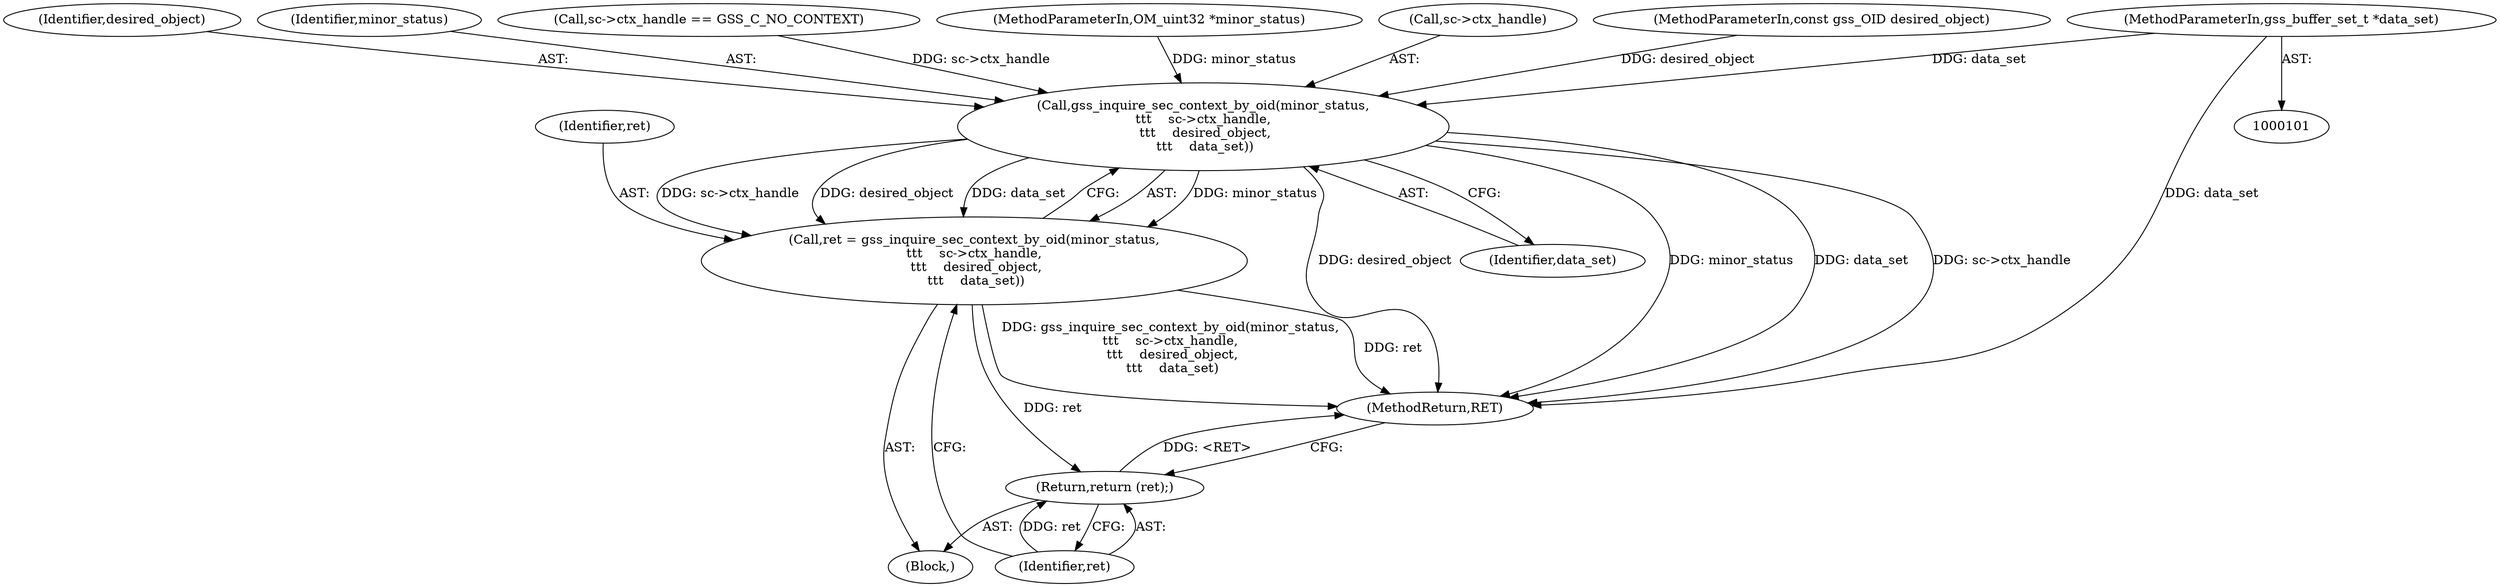 digraph "0_krb5_b51b33f2bc5d1497ddf5bd107f791c101695000d_14@pointer" {
"1000105" [label="(MethodParameterIn,gss_buffer_set_t *data_set)"];
"1000124" [label="(Call,gss_inquire_sec_context_by_oid(minor_status,\n\t\t\t    sc->ctx_handle,\n \t\t\t    desired_object,\n \t\t\t    data_set))"];
"1000122" [label="(Call,ret = gss_inquire_sec_context_by_oid(minor_status,\n\t\t\t    sc->ctx_handle,\n \t\t\t    desired_object,\n \t\t\t    data_set))"];
"1000131" [label="(Return,return (ret);)"];
"1000124" [label="(Call,gss_inquire_sec_context_by_oid(minor_status,\n\t\t\t    sc->ctx_handle,\n \t\t\t    desired_object,\n \t\t\t    data_set))"];
"1000115" [label="(Call,sc->ctx_handle == GSS_C_NO_CONTEXT)"];
"1000131" [label="(Return,return (ret);)"];
"1000102" [label="(MethodParameterIn,OM_uint32 *minor_status)"];
"1000106" [label="(Block,)"];
"1000132" [label="(Identifier,ret)"];
"1000126" [label="(Call,sc->ctx_handle)"];
"1000104" [label="(MethodParameterIn,const gss_OID desired_object)"];
"1000105" [label="(MethodParameterIn,gss_buffer_set_t *data_set)"];
"1000129" [label="(Identifier,desired_object)"];
"1000125" [label="(Identifier,minor_status)"];
"1000123" [label="(Identifier,ret)"];
"1000133" [label="(MethodReturn,RET)"];
"1000122" [label="(Call,ret = gss_inquire_sec_context_by_oid(minor_status,\n\t\t\t    sc->ctx_handle,\n \t\t\t    desired_object,\n \t\t\t    data_set))"];
"1000130" [label="(Identifier,data_set)"];
"1000105" -> "1000101"  [label="AST: "];
"1000105" -> "1000133"  [label="DDG: data_set"];
"1000105" -> "1000124"  [label="DDG: data_set"];
"1000124" -> "1000122"  [label="AST: "];
"1000124" -> "1000130"  [label="CFG: "];
"1000125" -> "1000124"  [label="AST: "];
"1000126" -> "1000124"  [label="AST: "];
"1000129" -> "1000124"  [label="AST: "];
"1000130" -> "1000124"  [label="AST: "];
"1000122" -> "1000124"  [label="CFG: "];
"1000124" -> "1000133"  [label="DDG: minor_status"];
"1000124" -> "1000133"  [label="DDG: data_set"];
"1000124" -> "1000133"  [label="DDG: sc->ctx_handle"];
"1000124" -> "1000133"  [label="DDG: desired_object"];
"1000124" -> "1000122"  [label="DDG: minor_status"];
"1000124" -> "1000122"  [label="DDG: sc->ctx_handle"];
"1000124" -> "1000122"  [label="DDG: desired_object"];
"1000124" -> "1000122"  [label="DDG: data_set"];
"1000102" -> "1000124"  [label="DDG: minor_status"];
"1000115" -> "1000124"  [label="DDG: sc->ctx_handle"];
"1000104" -> "1000124"  [label="DDG: desired_object"];
"1000122" -> "1000106"  [label="AST: "];
"1000123" -> "1000122"  [label="AST: "];
"1000132" -> "1000122"  [label="CFG: "];
"1000122" -> "1000133"  [label="DDG: ret"];
"1000122" -> "1000133"  [label="DDG: gss_inquire_sec_context_by_oid(minor_status,\n\t\t\t    sc->ctx_handle,\n \t\t\t    desired_object,\n \t\t\t    data_set)"];
"1000122" -> "1000131"  [label="DDG: ret"];
"1000131" -> "1000106"  [label="AST: "];
"1000131" -> "1000132"  [label="CFG: "];
"1000132" -> "1000131"  [label="AST: "];
"1000133" -> "1000131"  [label="CFG: "];
"1000131" -> "1000133"  [label="DDG: <RET>"];
"1000132" -> "1000131"  [label="DDG: ret"];
}
